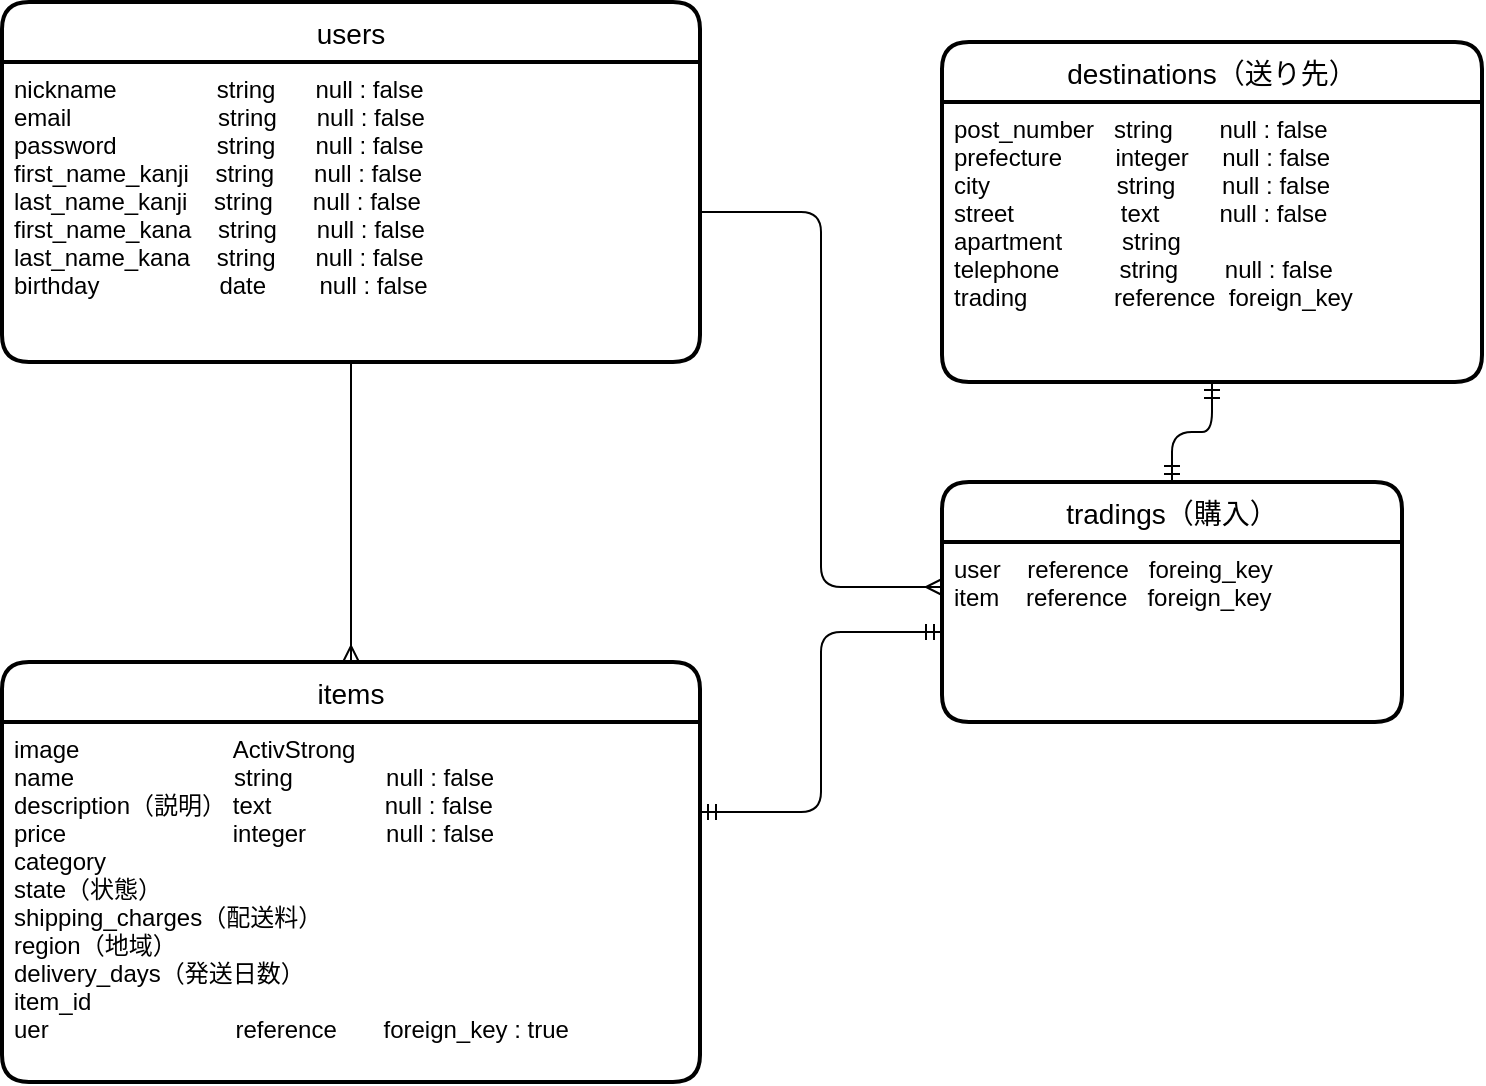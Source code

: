 <mxfile version="13.6.5">
    <diagram id="6hGFLwfOUW9BJ-s0fimq" name="Page-1">
        <mxGraphModel dx="875" dy="606" grid="1" gridSize="10" guides="1" tooltips="1" connect="1" arrows="1" fold="1" page="1" pageScale="1" pageWidth="827" pageHeight="1169" math="0" shadow="0">
            <root>
                <mxCell id="0"/>
                <mxCell id="1" parent="0"/>
                <mxCell id="2" value="" style="fontSize=12;html=1;endArrow=ERmany;exitX=0.5;exitY=1;exitDx=0;exitDy=0;entryX=0.5;entryY=0;entryDx=0;entryDy=0;" parent="1" source="7" target="17" edge="1">
                    <mxGeometry width="100" height="100" relative="1" as="geometry">
                        <mxPoint x="239" y="210" as="sourcePoint"/>
                        <mxPoint x="249" y="320" as="targetPoint"/>
                    </mxGeometry>
                </mxCell>
                <mxCell id="3" value="" style="fontSize=12;html=1;endArrow=ERmandOne;startArrow=ERmandOne;edgeStyle=orthogonalEdgeStyle;entryX=0;entryY=0.5;entryDx=0;entryDy=0;exitX=1;exitY=0.25;exitDx=0;exitDy=0;" parent="1" source="18" target="25" edge="1">
                    <mxGeometry width="100" height="100" relative="1" as="geometry">
                        <mxPoint x="390" y="432" as="sourcePoint"/>
                        <mxPoint x="560" y="445" as="targetPoint"/>
                    </mxGeometry>
                </mxCell>
                <mxCell id="6" value="users" style="swimlane;childLayout=stackLayout;horizontal=1;startSize=30;horizontalStack=0;rounded=1;fontSize=14;fontStyle=0;strokeWidth=2;resizeParent=0;resizeLast=1;shadow=0;dashed=0;align=center;" parent="1" vertex="1">
                    <mxGeometry x="40" y="50" width="349" height="180" as="geometry"/>
                </mxCell>
                <mxCell id="7" value="nickname               string      null : false&#10;email                      string      null : false&#10;password               string      null : false&#10;first_name_kanji    string      null : false&#10;last_name_kanji    string      null : false&#10;first_name_kana    string      null : false&#10;last_name_kana    string      null : false&#10;birthday                  date        null : false" style="align=left;strokeColor=none;fillColor=none;spacingLeft=4;fontSize=12;verticalAlign=top;resizable=0;rotatable=0;part=1;" parent="6" vertex="1">
                    <mxGeometry y="30" width="349" height="150" as="geometry"/>
                </mxCell>
                <mxCell id="17" value="items" style="swimlane;childLayout=stackLayout;horizontal=1;startSize=30;horizontalStack=0;rounded=1;fontSize=14;fontStyle=0;strokeWidth=2;resizeParent=0;resizeLast=1;shadow=0;dashed=0;align=center;" parent="1" vertex="1">
                    <mxGeometry x="40" y="380" width="349" height="210" as="geometry"/>
                </mxCell>
                <mxCell id="18" value="image                       ActivStrong&#10;name                        string              null : false&#10;description（説明） text                 null : false&#10;price                         integer            null : false&#10;category&#10;state（状態）&#10;shipping_charges（配送料）&#10;region（地域）&#10;delivery_days（発送日数）&#10;item_id&#10;uer                            reference       foreign_key : true &#10;" style="align=left;strokeColor=none;fillColor=none;spacingLeft=4;fontSize=12;verticalAlign=top;resizable=0;rotatable=0;part=1;" parent="17" vertex="1">
                    <mxGeometry y="30" width="349" height="180" as="geometry"/>
                </mxCell>
                <mxCell id="24" value="tradings（購入）" style="swimlane;childLayout=stackLayout;horizontal=1;startSize=30;horizontalStack=0;rounded=1;fontSize=14;fontStyle=0;strokeWidth=2;resizeParent=0;resizeLast=1;shadow=0;dashed=0;align=center;" vertex="1" parent="1">
                    <mxGeometry x="510" y="290" width="230" height="120" as="geometry"/>
                </mxCell>
                <mxCell id="25" value="user    reference   foreing_key&#10;item    reference   foreign_key" style="align=left;strokeColor=none;fillColor=none;spacingLeft=4;fontSize=12;verticalAlign=top;resizable=0;rotatable=0;part=1;" vertex="1" parent="24">
                    <mxGeometry y="30" width="230" height="90" as="geometry"/>
                </mxCell>
                <mxCell id="28" value="" style="edgeStyle=orthogonalEdgeStyle;fontSize=12;html=1;endArrow=ERmany;entryX=0;entryY=0.25;entryDx=0;entryDy=0;" edge="1" parent="1" source="7" target="25">
                    <mxGeometry width="100" height="100" relative="1" as="geometry">
                        <mxPoint x="420" y="370" as="sourcePoint"/>
                        <mxPoint x="500" y="320" as="targetPoint"/>
                    </mxGeometry>
                </mxCell>
                <mxCell id="11" value="destinations（送り先）" style="swimlane;childLayout=stackLayout;horizontal=1;startSize=30;horizontalStack=0;rounded=1;fontSize=14;fontStyle=0;strokeWidth=2;resizeParent=0;resizeLast=1;shadow=0;dashed=0;align=center;" parent="1" vertex="1">
                    <mxGeometry x="510" y="70" width="270" height="170" as="geometry"/>
                </mxCell>
                <mxCell id="12" value="post_number   string       null : false&#10;prefecture        integer     null : false&#10;city                   string       null : false&#10;street                text         null : false&#10;apartment         string         &#10;telephone         string       null : false&#10;trading             reference  foreign_key " style="align=left;strokeColor=none;fillColor=none;spacingLeft=4;fontSize=12;verticalAlign=top;resizable=0;rotatable=0;part=1;" parent="11" vertex="1">
                    <mxGeometry y="30" width="270" height="140" as="geometry"/>
                </mxCell>
                <mxCell id="29" value="" style="fontSize=12;html=1;endArrow=ERmandOne;startArrow=ERmandOne;exitX=0.5;exitY=0;exitDx=0;exitDy=0;entryX=0.5;entryY=1;entryDx=0;entryDy=0;edgeStyle=orthogonalEdgeStyle;" edge="1" parent="1" source="24" target="12">
                    <mxGeometry width="100" height="100" relative="1" as="geometry">
                        <mxPoint x="420" y="370" as="sourcePoint"/>
                        <mxPoint x="646" y="210" as="targetPoint"/>
                    </mxGeometry>
                </mxCell>
            </root>
        </mxGraphModel>
    </diagram>
</mxfile>